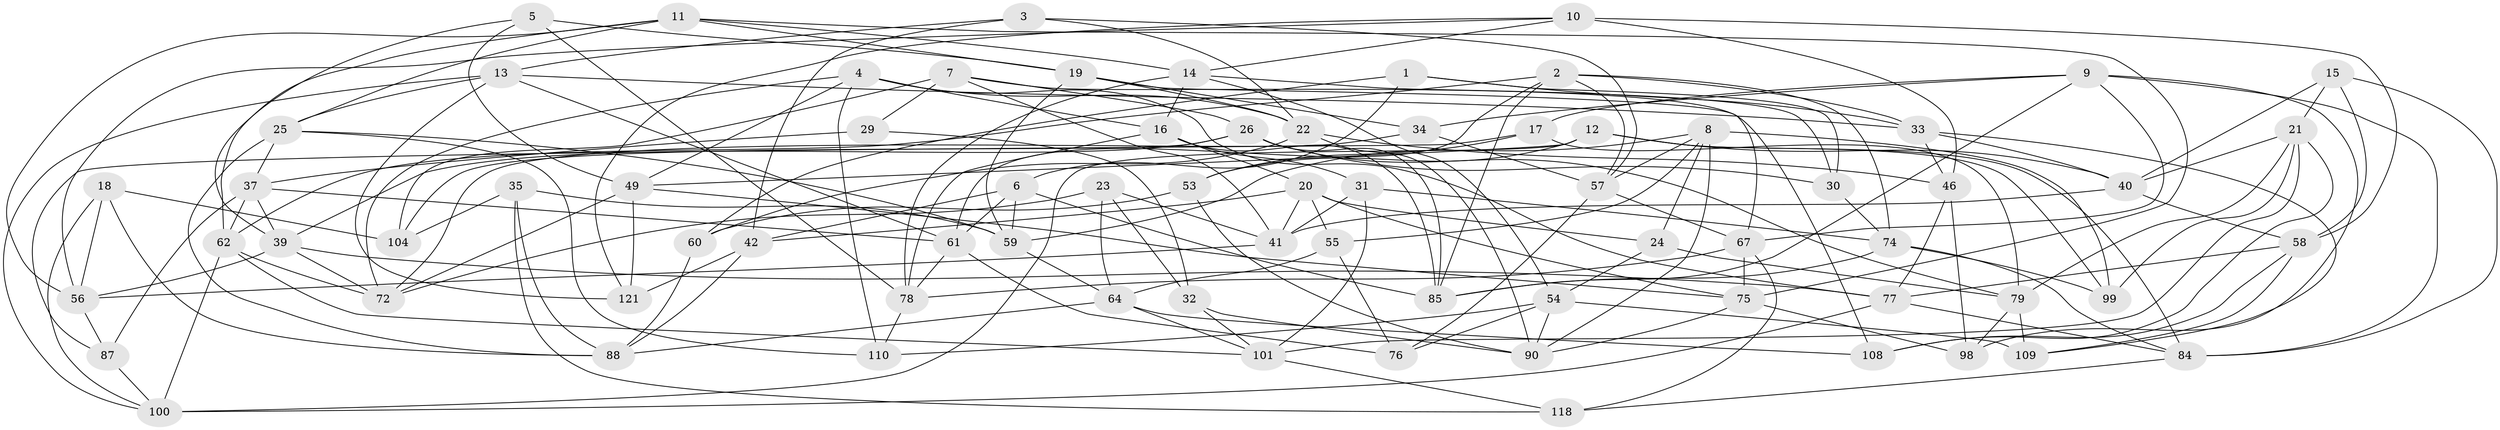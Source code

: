 // original degree distribution, {4: 1.0}
// Generated by graph-tools (version 1.1) at 2025/42/03/06/25 10:42:16]
// undirected, 74 vertices, 192 edges
graph export_dot {
graph [start="1"]
  node [color=gray90,style=filled];
  1;
  2 [super="+116"];
  3;
  4 [super="+68"];
  5;
  6 [super="+119"];
  7 [super="+44"];
  8 [super="+92"];
  9 [super="+45"];
  10 [super="+111"];
  11 [super="+27"];
  12 [super="+95"];
  13 [super="+73"];
  14 [super="+51"];
  15;
  16 [super="+52"];
  17;
  18;
  19 [super="+82"];
  20 [super="+43"];
  21 [super="+47"];
  22 [super="+50"];
  23;
  24;
  25 [super="+28"];
  26 [super="+63"];
  29;
  30;
  31;
  32;
  33 [super="+36"];
  34;
  35;
  37 [super="+38"];
  39 [super="+86"];
  40 [super="+48"];
  41 [super="+81"];
  42 [super="+65"];
  46 [super="+103"];
  49 [super="+89"];
  53;
  54 [super="+83"];
  55;
  56 [super="+66"];
  57 [super="+93"];
  58 [super="+71"];
  59 [super="+70"];
  60;
  61 [super="+105"];
  62 [super="+114"];
  64 [super="+112"];
  67 [super="+69"];
  72 [super="+91"];
  74 [super="+117"];
  75 [super="+96"];
  76;
  77 [super="+94"];
  78 [super="+80"];
  79 [super="+113"];
  84 [super="+97"];
  85 [super="+115"];
  87;
  88 [super="+106"];
  90 [super="+120"];
  98;
  99;
  100 [super="+102"];
  101 [super="+107"];
  104;
  108;
  109;
  110;
  118;
  121;
  1 -- 30;
  1 -- 60;
  1 -- 33;
  1 -- 6;
  2 -- 33;
  2 -- 61;
  2 -- 62;
  2 -- 57;
  2 -- 74;
  2 -- 85;
  3 -- 13;
  3 -- 42;
  3 -- 57;
  3 -- 22;
  4 -- 16;
  4 -- 72;
  4 -- 49;
  4 -- 77;
  4 -- 110;
  4 -- 22;
  5 -- 49;
  5 -- 39;
  5 -- 19;
  5 -- 78;
  6 -- 42 [weight=2];
  6 -- 59;
  6 -- 61;
  6 -- 85;
  7 -- 29 [weight=2];
  7 -- 26;
  7 -- 104;
  7 -- 41;
  7 -- 108;
  8 -- 99;
  8 -- 59;
  8 -- 24;
  8 -- 55;
  8 -- 57;
  8 -- 90;
  9 -- 84;
  9 -- 34;
  9 -- 67;
  9 -- 17;
  9 -- 98;
  9 -- 85;
  10 -- 58;
  10 -- 56;
  10 -- 46 [weight=2];
  10 -- 121;
  10 -- 14;
  11 -- 75;
  11 -- 25;
  11 -- 19;
  11 -- 56;
  11 -- 14;
  11 -- 62;
  12 -- 53;
  12 -- 100;
  12 -- 40;
  12 -- 99;
  12 -- 84;
  12 -- 49;
  13 -- 25;
  13 -- 33;
  13 -- 61;
  13 -- 121;
  13 -- 100;
  14 -- 54;
  14 -- 30;
  14 -- 16;
  14 -- 78;
  15 -- 84;
  15 -- 21;
  15 -- 58;
  15 -- 40;
  16 -- 31;
  16 -- 85;
  16 -- 78;
  16 -- 20;
  17 -- 79;
  17 -- 87;
  17 -- 53;
  18 -- 104;
  18 -- 88;
  18 -- 56;
  18 -- 100;
  19 -- 34;
  19 -- 22;
  19 -- 67;
  19 -- 59;
  20 -- 55;
  20 -- 41;
  20 -- 24;
  20 -- 42;
  20 -- 75;
  21 -- 108;
  21 -- 79;
  21 -- 40;
  21 -- 101;
  21 -- 99;
  22 -- 60;
  22 -- 46;
  22 -- 90;
  23 -- 72;
  23 -- 32;
  23 -- 64;
  23 -- 41;
  24 -- 79;
  24 -- 54;
  25 -- 37;
  25 -- 110;
  25 -- 59;
  25 -- 88;
  26 -- 30;
  26 -- 104;
  26 -- 85;
  26 -- 79;
  26 -- 39;
  29 -- 37;
  29 -- 32;
  30 -- 74;
  31 -- 101;
  31 -- 41;
  31 -- 74;
  32 -- 90;
  32 -- 101;
  33 -- 46;
  33 -- 109;
  33 -- 40;
  34 -- 57;
  34 -- 72;
  35 -- 88;
  35 -- 59;
  35 -- 104;
  35 -- 118;
  37 -- 39;
  37 -- 87;
  37 -- 61;
  37 -- 62;
  39 -- 72;
  39 -- 56;
  39 -- 77;
  40 -- 41;
  40 -- 58;
  41 -- 56;
  42 -- 121;
  42 -- 88;
  46 -- 77;
  46 -- 98;
  49 -- 121;
  49 -- 72;
  49 -- 75;
  53 -- 90;
  53 -- 60;
  54 -- 110;
  54 -- 109;
  54 -- 90;
  54 -- 76;
  55 -- 76;
  55 -- 64;
  56 -- 87;
  57 -- 67;
  57 -- 76;
  58 -- 108;
  58 -- 77;
  58 -- 109;
  59 -- 64;
  60 -- 88;
  61 -- 76;
  61 -- 78;
  62 -- 100;
  62 -- 72;
  62 -- 101;
  64 -- 88;
  64 -- 108;
  64 -- 101;
  67 -- 118;
  67 -- 78;
  67 -- 75;
  74 -- 99;
  74 -- 84;
  74 -- 85;
  75 -- 98;
  75 -- 90;
  77 -- 84;
  77 -- 100;
  78 -- 110;
  79 -- 98;
  79 -- 109;
  84 -- 118;
  87 -- 100;
  101 -- 118;
}
